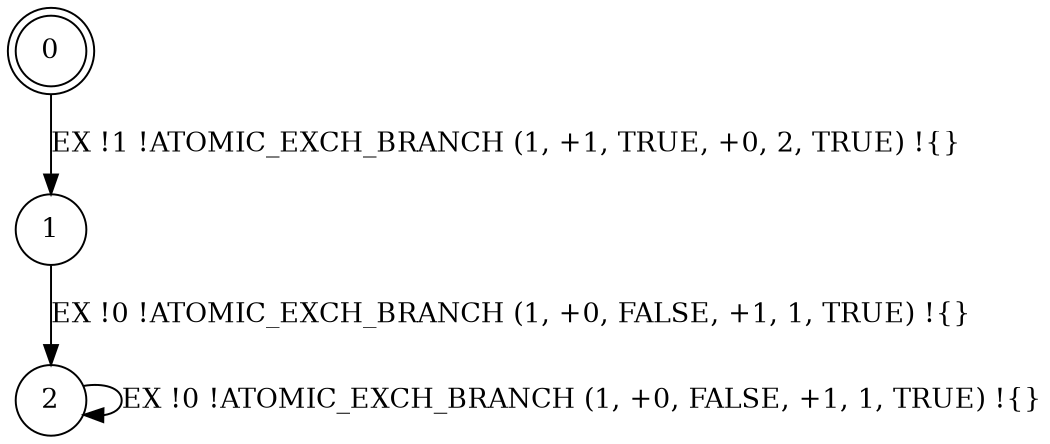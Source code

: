 digraph BCG {
size = "7, 10.5";
center = TRUE;
node [shape = circle];
0 [peripheries = 2];
0 -> 1 [label = "EX !1 !ATOMIC_EXCH_BRANCH (1, +1, TRUE, +0, 2, TRUE) !{}"];
1 -> 2 [label = "EX !0 !ATOMIC_EXCH_BRANCH (1, +0, FALSE, +1, 1, TRUE) !{}"];
2 -> 2 [label = "EX !0 !ATOMIC_EXCH_BRANCH (1, +0, FALSE, +1, 1, TRUE) !{}"];
}
